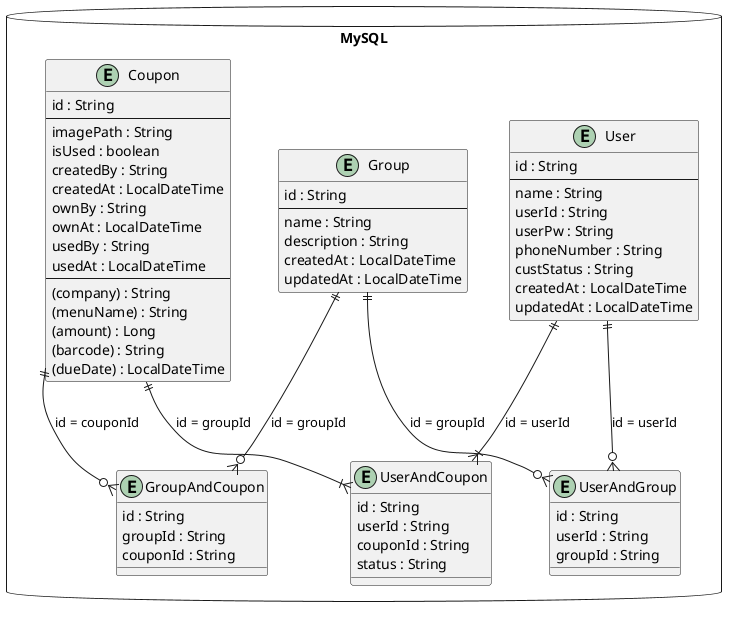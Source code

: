 @startuml
'https://plantuml.com/class-diagram


database MySQL{
    entity User {
        id : String
        ---
        name : String
        userId : String
        userPw : String
        phoneNumber : String
        custStatus : String
        createdAt : LocalDateTime
        updatedAt : LocalDateTime
    }

    entity Group {
        id : String
        ---
        name : String
        description : String
        createdAt : LocalDateTime
        updatedAt : LocalDateTime
    }

    entity Coupon {
        id : String
        ---
        imagePath : String
        isUsed : boolean
        createdBy : String
        createdAt : LocalDateTime
        ownBy : String
        ownAt : LocalDateTime
        usedBy : String
        usedAt : LocalDateTime
        ---
        (company) : String
        (menuName) : String
        (amount) : Long
        (barcode) : String
        (dueDate) : LocalDateTime
    }

    entity UserAndGroup {
        id : String
        userId : String
        groupId : String
    }

    entity GroupAndCoupon {
        id : String
        groupId : String
        couponId : String
    }

    entity UserAndCoupon {
        id : String
        userId : String
        couponId : String
        status : String
    }
}

Group ||--o{ GroupAndCoupon : id = groupId
Coupon ||--o{ GroupAndCoupon : id = couponId
User ||--o{ UserAndGroup : id = userId
Group ||--o{ UserAndGroup : id = groupId

User ||--|{ UserAndCoupon : id = userId
Coupon ||--|{ UserAndCoupon : id = groupId


@enduml
